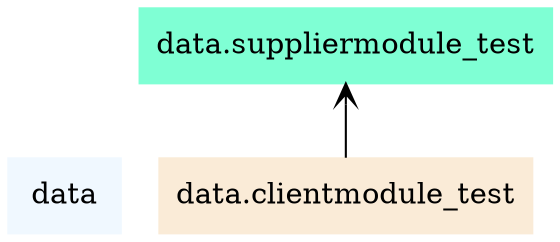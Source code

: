 digraph "packages_No_Name" {
charset="utf-8"
rankdir=BT
"0" [color="aliceblue", label="data", shape="box", style="filled"];
"1" [color="antiquewhite", label="data.clientmodule_test", shape="box", style="filled"];
"2" [color="aquamarine", label="data.suppliermodule_test", shape="box", style="filled"];
"1" -> "2" [arrowhead="open", arrowtail="none"];
}
